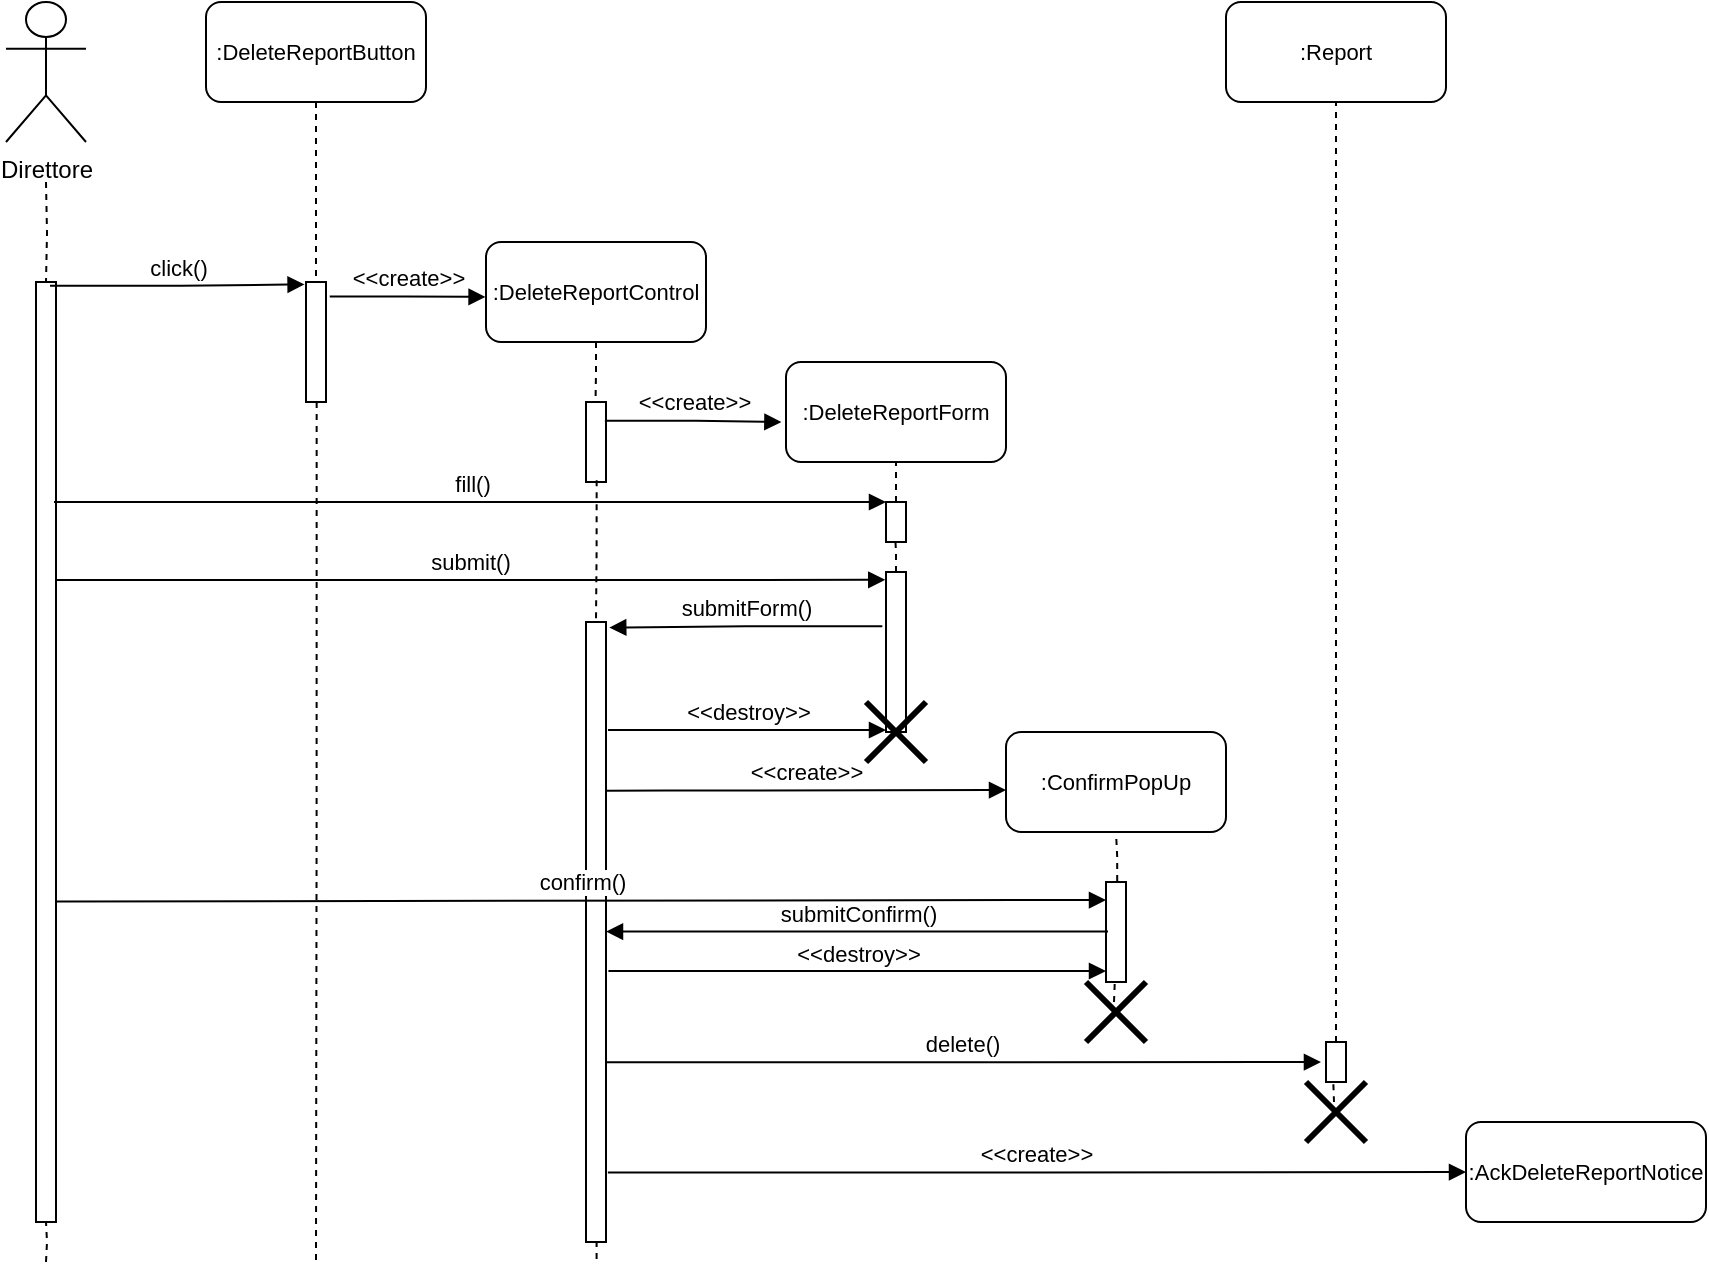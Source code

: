 <mxfile version="15.4.0" type="device"><diagram name="Page-1" id="13e1069c-82ec-6db2-03f1-153e76fe0fe0"><mxGraphModel dx="1092" dy="-356" grid="1" gridSize="10" guides="1" tooltips="1" connect="1" arrows="1" fold="1" page="1" pageScale="1" pageWidth="1100" pageHeight="850" background="none" math="0" shadow="0"><root><mxCell id="0"/><mxCell id="1" parent="0"/><mxCell id="kYW2kT-YFzAEgeHKtyE2-5" value="Direttore" style="shape=umlActor;verticalLabelPosition=bottom;verticalAlign=top;html=1;" parent="1" vertex="1"><mxGeometry x="110" y="890" width="40" height="70" as="geometry"/></mxCell><mxCell id="kYW2kT-YFzAEgeHKtyE2-7" value="" style="endArrow=none;dashed=1;html=1;rounded=0;edgeStyle=orthogonalEdgeStyle;" parent="1" target="kYW2kT-YFzAEgeHKtyE2-8" edge="1"><mxGeometry width="50" height="50" relative="1" as="geometry"><mxPoint x="130" y="980" as="sourcePoint"/><mxPoint x="130" y="920" as="targetPoint"/></mxGeometry></mxCell><mxCell id="kYW2kT-YFzAEgeHKtyE2-8" value="" style="html=1;points=[];perimeter=orthogonalPerimeter;" parent="1" vertex="1"><mxGeometry x="125" y="1030" width="10" height="470" as="geometry"/></mxCell><mxCell id="kYW2kT-YFzAEgeHKtyE2-9" value="click()" style="html=1;verticalAlign=bottom;endArrow=block;rounded=0;edgeStyle=orthogonalEdgeStyle;entryX=-0.071;entryY=0.02;entryDx=0;entryDy=0;entryPerimeter=0;exitX=0.7;exitY=0.004;exitDx=0;exitDy=0;exitPerimeter=0;" parent="1" source="kYW2kT-YFzAEgeHKtyE2-8" target="kYW2kT-YFzAEgeHKtyE2-16" edge="1"><mxGeometry width="80" relative="1" as="geometry"><mxPoint x="136" y="1032" as="sourcePoint"/><mxPoint x="250" y="1033" as="targetPoint"/></mxGeometry></mxCell><mxCell id="kYW2kT-YFzAEgeHKtyE2-14" value="&lt;font style=&quot;font-size: 11px&quot;&gt;:DeleteReportButton&lt;/font&gt;" style="rounded=1;whiteSpace=wrap;html=1;" parent="1" vertex="1"><mxGeometry x="210" y="890" width="110" height="50" as="geometry"/></mxCell><mxCell id="kYW2kT-YFzAEgeHKtyE2-15" value="" style="endArrow=none;dashed=1;html=1;rounded=0;edgeStyle=orthogonalEdgeStyle;exitX=0.5;exitY=1;exitDx=0;exitDy=0;entryX=0.5;entryY=-0.025;entryDx=0;entryDy=0;entryPerimeter=0;" parent="1" source="kYW2kT-YFzAEgeHKtyE2-14" target="kYW2kT-YFzAEgeHKtyE2-16" edge="1"><mxGeometry width="50" height="50" relative="1" as="geometry"><mxPoint x="500" y="1130" as="sourcePoint"/><mxPoint x="265" y="1030" as="targetPoint"/></mxGeometry></mxCell><mxCell id="kYW2kT-YFzAEgeHKtyE2-16" value="" style="html=1;points=[];perimeter=orthogonalPerimeter;" parent="1" vertex="1"><mxGeometry x="260" y="1030" width="10" height="60" as="geometry"/></mxCell><mxCell id="kYW2kT-YFzAEgeHKtyE2-17" value="&amp;lt;&amp;lt;create&amp;gt;&amp;gt;" style="html=1;verticalAlign=bottom;endArrow=block;rounded=0;edgeStyle=orthogonalEdgeStyle;exitX=1.186;exitY=0.121;exitDx=0;exitDy=0;exitPerimeter=0;entryX=-0.002;entryY=0.549;entryDx=0;entryDy=0;entryPerimeter=0;" parent="1" source="kYW2kT-YFzAEgeHKtyE2-16" target="kYW2kT-YFzAEgeHKtyE2-18" edge="1"><mxGeometry width="80" relative="1" as="geometry"><mxPoint x="142.0" y="1041.48" as="sourcePoint"/><mxPoint x="350" y="1037" as="targetPoint"/></mxGeometry></mxCell><mxCell id="kYW2kT-YFzAEgeHKtyE2-18" value="&lt;font style=&quot;font-size: 11px&quot;&gt;:DeleteReportControl&lt;/font&gt;" style="rounded=1;whiteSpace=wrap;html=1;" parent="1" vertex="1"><mxGeometry x="350" y="1010" width="110" height="50" as="geometry"/></mxCell><mxCell id="kYW2kT-YFzAEgeHKtyE2-19" value="" style="endArrow=none;dashed=1;html=1;rounded=0;edgeStyle=orthogonalEdgeStyle;exitX=0.5;exitY=1;exitDx=0;exitDy=0;entryX=0.478;entryY=-0.033;entryDx=0;entryDy=0;entryPerimeter=0;" parent="1" source="kYW2kT-YFzAEgeHKtyE2-18" target="kYW2kT-YFzAEgeHKtyE2-20" edge="1"><mxGeometry width="50" height="50" relative="1" as="geometry"><mxPoint x="420" y="1050" as="sourcePoint"/><mxPoint x="405" y="1080" as="targetPoint"/></mxGeometry></mxCell><mxCell id="kYW2kT-YFzAEgeHKtyE2-20" value="" style="html=1;points=[];perimeter=orthogonalPerimeter;" parent="1" vertex="1"><mxGeometry x="400" y="1090" width="10" height="40" as="geometry"/></mxCell><mxCell id="kYW2kT-YFzAEgeHKtyE2-23" value="&amp;lt;&amp;lt;create&amp;gt;&amp;gt;" style="html=1;verticalAlign=bottom;endArrow=block;rounded=0;edgeStyle=orthogonalEdgeStyle;exitX=0.945;exitY=0.234;exitDx=0;exitDy=0;exitPerimeter=0;entryX=-0.021;entryY=0.601;entryDx=0;entryDy=0;entryPerimeter=0;" parent="1" source="kYW2kT-YFzAEgeHKtyE2-20" target="kYW2kT-YFzAEgeHKtyE2-24" edge="1"><mxGeometry width="80" relative="1" as="geometry"><mxPoint x="281.86" y="1047.26" as="sourcePoint"/><mxPoint x="500" y="1102" as="targetPoint"/></mxGeometry></mxCell><mxCell id="kYW2kT-YFzAEgeHKtyE2-24" value="&lt;font style=&quot;font-size: 11px&quot;&gt;:DeleteReportForm&lt;/font&gt;" style="rounded=1;whiteSpace=wrap;html=1;" parent="1" vertex="1"><mxGeometry x="500" y="1070" width="110" height="50" as="geometry"/></mxCell><mxCell id="kYW2kT-YFzAEgeHKtyE2-25" value="" style="endArrow=none;dashed=1;html=1;rounded=0;edgeStyle=orthogonalEdgeStyle;entryX=0.5;entryY=1;entryDx=0;entryDy=0;exitX=0.5;exitY=0;exitDx=0;exitDy=0;exitPerimeter=0;" parent="1" source="kYW2kT-YFzAEgeHKtyE2-26" target="kYW2kT-YFzAEgeHKtyE2-24" edge="1"><mxGeometry width="50" height="50" relative="1" as="geometry"><mxPoint x="555" y="1140" as="sourcePoint"/><mxPoint x="470" y="1090" as="targetPoint"/></mxGeometry></mxCell><mxCell id="kYW2kT-YFzAEgeHKtyE2-26" value="" style="html=1;points=[];perimeter=orthogonalPerimeter;" parent="1" vertex="1"><mxGeometry x="550" y="1140" width="10" height="20" as="geometry"/></mxCell><mxCell id="kYW2kT-YFzAEgeHKtyE2-27" value="fill()" style="html=1;verticalAlign=bottom;endArrow=block;rounded=0;edgeStyle=orthogonalEdgeStyle;exitX=0.9;exitY=0.234;exitDx=0;exitDy=0;exitPerimeter=0;" parent="1" source="kYW2kT-YFzAEgeHKtyE2-8" edge="1"><mxGeometry width="80" relative="1" as="geometry"><mxPoint x="140" y="1140" as="sourcePoint"/><mxPoint x="550" y="1140" as="targetPoint"/></mxGeometry></mxCell><mxCell id="kYW2kT-YFzAEgeHKtyE2-29" value="submit()" style="html=1;verticalAlign=bottom;endArrow=block;rounded=0;edgeStyle=orthogonalEdgeStyle;exitX=1;exitY=0.317;exitDx=0;exitDy=0;exitPerimeter=0;entryX=-0.037;entryY=0.049;entryDx=0;entryDy=0;entryPerimeter=0;" parent="1" source="kYW2kT-YFzAEgeHKtyE2-8" target="kYW2kT-YFzAEgeHKtyE2-37" edge="1"><mxGeometry width="80" relative="1" as="geometry"><mxPoint x="147.03" y="1149.52" as="sourcePoint"/><mxPoint x="550" y="1179" as="targetPoint"/></mxGeometry></mxCell><mxCell id="kYW2kT-YFzAEgeHKtyE2-31" value="" style="endArrow=none;dashed=1;html=1;rounded=0;edgeStyle=orthogonalEdgeStyle;exitX=0.533;exitY=1;exitDx=0;exitDy=0;exitPerimeter=0;" parent="1" source="kYW2kT-YFzAEgeHKtyE2-16" edge="1"><mxGeometry width="50" height="50" relative="1" as="geometry"><mxPoint x="263" y="1100" as="sourcePoint"/><mxPoint x="265" y="1520" as="targetPoint"/></mxGeometry></mxCell><mxCell id="kYW2kT-YFzAEgeHKtyE2-32" value="" style="endArrow=none;dashed=1;html=1;rounded=0;edgeStyle=orthogonalEdgeStyle;exitX=0.533;exitY=0.979;exitDx=0;exitDy=0;exitPerimeter=0;startArrow=none;" parent="1" source="kYW2kT-YFzAEgeHKtyE2-35" edge="1"><mxGeometry width="50" height="50" relative="1" as="geometry"><mxPoint x="570" y="1210" as="sourcePoint"/><mxPoint x="405" y="1400" as="targetPoint"/></mxGeometry></mxCell><mxCell id="kYW2kT-YFzAEgeHKtyE2-34" value="" style="endArrow=none;dashed=1;html=1;rounded=0;edgeStyle=orthogonalEdgeStyle;startArrow=none;entryX=0.474;entryY=1.003;entryDx=0;entryDy=0;entryPerimeter=0;" parent="1" source="kYW2kT-YFzAEgeHKtyE2-37" target="kYW2kT-YFzAEgeHKtyE2-26" edge="1"><mxGeometry width="50" height="50" relative="1" as="geometry"><mxPoint x="557" y="1400" as="sourcePoint"/><mxPoint x="557" y="1160" as="targetPoint"/></mxGeometry></mxCell><mxCell id="kYW2kT-YFzAEgeHKtyE2-35" value="" style="html=1;points=[];perimeter=orthogonalPerimeter;" parent="1" vertex="1"><mxGeometry x="400" y="1200" width="10" height="310" as="geometry"/></mxCell><mxCell id="kYW2kT-YFzAEgeHKtyE2-36" value="" style="endArrow=none;dashed=1;html=1;rounded=0;edgeStyle=orthogonalEdgeStyle;exitX=0.533;exitY=0.979;exitDx=0;exitDy=0;exitPerimeter=0;" parent="1" source="kYW2kT-YFzAEgeHKtyE2-20" target="kYW2kT-YFzAEgeHKtyE2-35" edge="1"><mxGeometry width="50" height="50" relative="1" as="geometry"><mxPoint x="405.33" y="1129.16" as="sourcePoint"/><mxPoint x="405" y="1400" as="targetPoint"/></mxGeometry></mxCell><mxCell id="kYW2kT-YFzAEgeHKtyE2-37" value="" style="html=1;points=[];perimeter=orthogonalPerimeter;" parent="1" vertex="1"><mxGeometry x="550" y="1175" width="10" height="80" as="geometry"/></mxCell><mxCell id="kYW2kT-YFzAEgeHKtyE2-39" value="submitForm()" style="html=1;verticalAlign=bottom;endArrow=block;rounded=0;edgeStyle=orthogonalEdgeStyle;entryX=1.162;entryY=0.009;entryDx=0;entryDy=0;entryPerimeter=0;exitX=-0.183;exitY=0.339;exitDx=0;exitDy=0;exitPerimeter=0;" parent="1" source="kYW2kT-YFzAEgeHKtyE2-37" target="kYW2kT-YFzAEgeHKtyE2-35" edge="1"><mxGeometry width="80" relative="1" as="geometry"><mxPoint x="470" y="1200" as="sourcePoint"/><mxPoint x="550" y="1200" as="targetPoint"/></mxGeometry></mxCell><mxCell id="kYW2kT-YFzAEgeHKtyE2-40" value="&amp;lt;&amp;lt;destroy&amp;gt;&amp;gt;" style="html=1;verticalAlign=bottom;endArrow=block;rounded=0;edgeStyle=orthogonalEdgeStyle;" parent="1" edge="1"><mxGeometry width="80" relative="1" as="geometry"><mxPoint x="411" y="1254" as="sourcePoint"/><mxPoint x="550" y="1254" as="targetPoint"/></mxGeometry></mxCell><mxCell id="kYW2kT-YFzAEgeHKtyE2-41" value="" style="shape=umlDestroy;whiteSpace=wrap;html=1;strokeWidth=3;" parent="1" vertex="1"><mxGeometry x="540" y="1240" width="30" height="30" as="geometry"/></mxCell><mxCell id="kYW2kT-YFzAEgeHKtyE2-42" value="&lt;span style=&quot;font-size: 11px&quot;&gt;:Report&lt;/span&gt;" style="rounded=1;whiteSpace=wrap;html=1;" parent="1" vertex="1"><mxGeometry x="720" y="890" width="110" height="50" as="geometry"/></mxCell><mxCell id="kYW2kT-YFzAEgeHKtyE2-44" value="" style="endArrow=none;dashed=1;html=1;rounded=0;edgeStyle=orthogonalEdgeStyle;entryX=0.5;entryY=1;entryDx=0;entryDy=0;startArrow=none;" parent="1" source="kYW2kT-YFzAEgeHKtyE2-45" target="kYW2kT-YFzAEgeHKtyE2-42" edge="1"><mxGeometry width="50" height="50" relative="1" as="geometry"><mxPoint x="685" y="1304.138" as="sourcePoint"/><mxPoint x="670" y="950" as="targetPoint"/></mxGeometry></mxCell><mxCell id="kYW2kT-YFzAEgeHKtyE2-45" value="" style="html=1;points=[];perimeter=orthogonalPerimeter;" parent="1" vertex="1"><mxGeometry x="770" y="1410" width="10" height="20" as="geometry"/></mxCell><mxCell id="kYW2kT-YFzAEgeHKtyE2-58" value="&amp;lt;&amp;lt;create&amp;gt;&amp;gt;" style="html=1;verticalAlign=bottom;endArrow=block;rounded=0;edgeStyle=orthogonalEdgeStyle;exitX=0.96;exitY=0.272;exitDx=0;exitDy=0;exitPerimeter=0;" parent="1" source="kYW2kT-YFzAEgeHKtyE2-35" edge="1"><mxGeometry width="80" relative="1" as="geometry"><mxPoint x="413" y="1285" as="sourcePoint"/><mxPoint x="610" y="1284" as="targetPoint"/><Array as="points"><mxPoint x="440" y="1284"/><mxPoint x="590" y="1284"/></Array></mxGeometry></mxCell><mxCell id="kYW2kT-YFzAEgeHKtyE2-59" value="&lt;span style=&quot;font-size: 11px&quot;&gt;:ConfirmPopUp&lt;/span&gt;" style="rounded=1;whiteSpace=wrap;html=1;" parent="1" vertex="1"><mxGeometry x="610" y="1255" width="110" height="50" as="geometry"/></mxCell><mxCell id="kYW2kT-YFzAEgeHKtyE2-60" value="" style="endArrow=none;dashed=1;html=1;rounded=0;edgeStyle=orthogonalEdgeStyle;entryX=0.5;entryY=1;entryDx=0;entryDy=0;exitX=0.56;exitY=-0.01;exitDx=0;exitDy=0;exitPerimeter=0;" parent="1" source="kYW2kT-YFzAEgeHKtyE2-61" target="kYW2kT-YFzAEgeHKtyE2-59" edge="1"><mxGeometry width="50" height="50" relative="1" as="geometry"><mxPoint x="665" y="1330" as="sourcePoint"/><mxPoint x="710" y="1220" as="targetPoint"/></mxGeometry></mxCell><mxCell id="kYW2kT-YFzAEgeHKtyE2-61" value="" style="html=1;points=[];perimeter=orthogonalPerimeter;" parent="1" vertex="1"><mxGeometry x="660" y="1330" width="10" height="50" as="geometry"/></mxCell><mxCell id="kYW2kT-YFzAEgeHKtyE2-62" value="confirm()" style="html=1;verticalAlign=bottom;endArrow=block;rounded=0;edgeStyle=orthogonalEdgeStyle;exitX=1.02;exitY=0.659;exitDx=0;exitDy=0;exitPerimeter=0;" parent="1" source="kYW2kT-YFzAEgeHKtyE2-8" edge="1"><mxGeometry width="80" relative="1" as="geometry"><mxPoint x="150" y="1350" as="sourcePoint"/><mxPoint x="660" y="1339" as="targetPoint"/><Array as="points"><mxPoint x="140" y="1340"/></Array></mxGeometry></mxCell><mxCell id="kYW2kT-YFzAEgeHKtyE2-63" value="submitConfirm()" style="html=1;verticalAlign=bottom;endArrow=block;rounded=0;edgeStyle=orthogonalEdgeStyle;" parent="1" edge="1"><mxGeometry width="80" relative="1" as="geometry"><mxPoint x="661" y="1354.8" as="sourcePoint"/><mxPoint x="410" y="1354.8" as="targetPoint"/><Array as="points"><mxPoint x="661" y="1354.8"/><mxPoint x="410" y="1354.8"/></Array></mxGeometry></mxCell><mxCell id="kYW2kT-YFzAEgeHKtyE2-64" value="&amp;lt;&amp;lt;destroy&amp;gt;&amp;gt;" style="html=1;verticalAlign=bottom;endArrow=block;rounded=0;edgeStyle=orthogonalEdgeStyle;exitX=1.12;exitY=0.563;exitDx=0;exitDy=0;exitPerimeter=0;entryX=0;entryY=0.89;entryDx=0;entryDy=0;entryPerimeter=0;" parent="1" source="kYW2kT-YFzAEgeHKtyE2-35" target="kYW2kT-YFzAEgeHKtyE2-61" edge="1"><mxGeometry width="80" relative="1" as="geometry"><mxPoint x="490" y="1390" as="sourcePoint"/><mxPoint x="650" y="1385" as="targetPoint"/></mxGeometry></mxCell><mxCell id="kYW2kT-YFzAEgeHKtyE2-66" value="" style="shape=umlDestroy;whiteSpace=wrap;html=1;strokeWidth=3;" parent="1" vertex="1"><mxGeometry x="650" y="1380" width="30" height="30" as="geometry"/></mxCell><mxCell id="kYW2kT-YFzAEgeHKtyE2-67" value="" style="endArrow=none;dashed=1;html=1;rounded=0;edgeStyle=orthogonalEdgeStyle;entryX=0.44;entryY=0.992;entryDx=0;entryDy=0;entryPerimeter=0;" parent="1" target="kYW2kT-YFzAEgeHKtyE2-61" edge="1"><mxGeometry width="50" height="50" relative="1" as="geometry"><mxPoint x="664" y="1390" as="sourcePoint"/><mxPoint x="660" y="1370" as="targetPoint"/></mxGeometry></mxCell><mxCell id="kYW2kT-YFzAEgeHKtyE2-69" value="delete()" style="html=1;verticalAlign=bottom;endArrow=block;rounded=0;edgeStyle=orthogonalEdgeStyle;exitX=1;exitY=0.71;exitDx=0;exitDy=0;exitPerimeter=0;entryX=-0.252;entryY=0.503;entryDx=0;entryDy=0;entryPerimeter=0;" parent="1" source="kYW2kT-YFzAEgeHKtyE2-35" target="kYW2kT-YFzAEgeHKtyE2-45" edge="1"><mxGeometry width="80" relative="1" as="geometry"><mxPoint x="520" y="1420" as="sourcePoint"/><mxPoint x="710" y="1420" as="targetPoint"/></mxGeometry></mxCell><mxCell id="kYW2kT-YFzAEgeHKtyE2-70" value="" style="endArrow=none;dashed=1;html=1;rounded=0;edgeStyle=orthogonalEdgeStyle;exitX=0.369;exitY=1.055;exitDx=0;exitDy=0;exitPerimeter=0;" parent="1" source="kYW2kT-YFzAEgeHKtyE2-45" edge="1"><mxGeometry width="50" height="50" relative="1" as="geometry"><mxPoint x="760" y="1400" as="sourcePoint"/><mxPoint x="774" y="1440" as="targetPoint"/></mxGeometry></mxCell><mxCell id="kYW2kT-YFzAEgeHKtyE2-71" value="" style="shape=umlDestroy;whiteSpace=wrap;html=1;strokeWidth=3;" parent="1" vertex="1"><mxGeometry x="760" y="1430" width="30" height="30" as="geometry"/></mxCell><mxCell id="kYW2kT-YFzAEgeHKtyE2-72" value="&amp;lt;&amp;lt;create&amp;gt;&amp;gt;" style="html=1;verticalAlign=bottom;endArrow=block;rounded=0;edgeStyle=orthogonalEdgeStyle;exitX=1.093;exitY=0.888;exitDx=0;exitDy=0;exitPerimeter=0;entryX=0;entryY=0.5;entryDx=0;entryDy=0;" parent="1" source="kYW2kT-YFzAEgeHKtyE2-35" target="kYW2kT-YFzAEgeHKtyE2-73" edge="1"><mxGeometry width="80" relative="1" as="geometry"><mxPoint x="450" y="1480" as="sourcePoint"/><mxPoint x="840" y="1480" as="targetPoint"/></mxGeometry></mxCell><mxCell id="kYW2kT-YFzAEgeHKtyE2-73" value="&lt;span style=&quot;font-size: 11px&quot;&gt;:AckDeleteReportNotice&lt;/span&gt;" style="rounded=1;whiteSpace=wrap;html=1;" parent="1" vertex="1"><mxGeometry x="840" y="1450" width="120" height="50" as="geometry"/></mxCell><mxCell id="kYW2kT-YFzAEgeHKtyE2-76" value="" style="endArrow=none;dashed=1;html=1;rounded=0;edgeStyle=orthogonalEdgeStyle;" parent="1" target="kYW2kT-YFzAEgeHKtyE2-8" edge="1"><mxGeometry width="50" height="50" relative="1" as="geometry"><mxPoint x="130" y="1520" as="sourcePoint"/><mxPoint x="130" y="1510" as="targetPoint"/></mxGeometry></mxCell></root></mxGraphModel></diagram></mxfile>